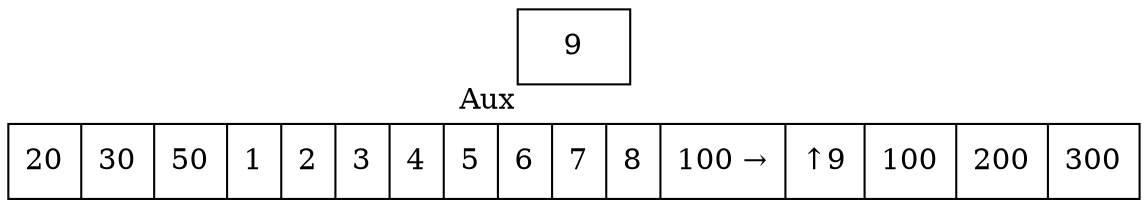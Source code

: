 digraph G{ node [shape = record ];
 rankdir=LR;X[label="{ 20|30|50|1|2|3|4|5|6|7|8|100|9|100|200|300}"]X[label="{ 20|30|50|1|2|3|4|5|6|7|8|100 → | ↑ 9|100|200|300}"]
2[label="{9}"xlabel="Aux"]
}
